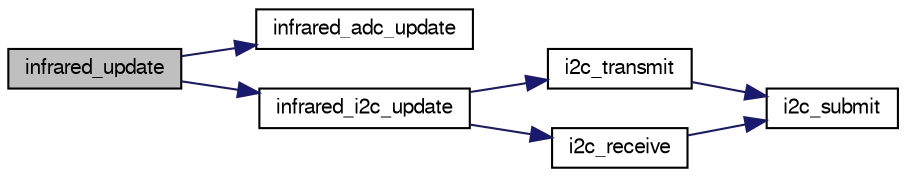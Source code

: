 digraph "infrared_update"
{
  edge [fontname="FreeSans",fontsize="10",labelfontname="FreeSans",labelfontsize="10"];
  node [fontname="FreeSans",fontsize="10",shape=record];
  rankdir="LR";
  Node1 [label="infrared_update",height=0.2,width=0.4,color="black", fillcolor="grey75", style="filled", fontcolor="black"];
  Node1 -> Node2 [color="midnightblue",fontsize="10",style="solid",fontname="FreeSans"];
  Node2 [label="infrared_adc_update",height=0.2,width=0.4,color="black", fillcolor="white", style="filled",URL="$infrared__adc_8c.html#a246a1412611e4887b2bd242f67504af2",tooltip="Update ir_roll and ir_pitch from ADCs or from simulator message in HITL and SITL modes. "];
  Node1 -> Node3 [color="midnightblue",fontsize="10",style="solid",fontname="FreeSans"];
  Node3 [label="infrared_i2c_update",height=0.2,width=0.4,color="black", fillcolor="white", style="filled",URL="$infrared__i2c_8c.html#a4fb504c5045b1aad5e46423d467cb5d8"];
  Node3 -> Node4 [color="midnightblue",fontsize="10",style="solid",fontname="FreeSans"];
  Node4 [label="i2c_transmit",height=0.2,width=0.4,color="black", fillcolor="white", style="filled",URL="$group__i2c.html#ga54405aa058f14a143b8b1b5380015927",tooltip="Submit a write only transaction. "];
  Node4 -> Node5 [color="midnightblue",fontsize="10",style="solid",fontname="FreeSans"];
  Node5 [label="i2c_submit",height=0.2,width=0.4,color="black", fillcolor="white", style="filled",URL="$group__i2c.html#ga4eed48e542a9c71b93372f5a38d7e367",tooltip="Submit a I2C transaction. "];
  Node3 -> Node6 [color="midnightblue",fontsize="10",style="solid",fontname="FreeSans"];
  Node6 [label="i2c_receive",height=0.2,width=0.4,color="black", fillcolor="white", style="filled",URL="$group__i2c.html#ga9e7c3ccd9ba7415486bfb2e52eaa3964",tooltip="Submit a read only transaction. "];
  Node6 -> Node5 [color="midnightblue",fontsize="10",style="solid",fontname="FreeSans"];
}
